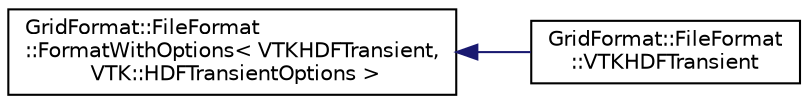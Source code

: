 digraph "Graphical Class Hierarchy"
{
 // LATEX_PDF_SIZE
  edge [fontname="Helvetica",fontsize="10",labelfontname="Helvetica",labelfontsize="10"];
  node [fontname="Helvetica",fontsize="10",shape=record];
  rankdir="LR";
  Node0 [label="GridFormat::FileFormat\l::FormatWithOptions\< VTKHDFTransient,\l VTK::HDFTransientOptions \>",height=0.2,width=0.4,color="black", fillcolor="white", style="filled",URL="$structGridFormat_1_1FileFormat_1_1FormatWithOptions.html",tooltip=" "];
  Node0 -> Node1 [dir="back",color="midnightblue",fontsize="10",style="solid",fontname="Helvetica"];
  Node1 [label="GridFormat::FileFormat\l::VTKHDFTransient",height=0.2,width=0.4,color="black", fillcolor="white", style="filled",URL="$structGridFormat_1_1FileFormat_1_1VTKHDFTransient.html",tooltip="Selector for the transient vtk-hdf file format with automatic deduction of the flavour...."];
}

